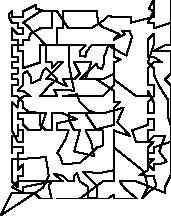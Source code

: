 unitsize(0.001cm);
// 72158
draw((200,400)--(300,400));
draw((300,400)--(600,400));
draw((600,400)--(700,300));
draw((700,300)--(800,300));
draw((800,300)--(900,300));
draw((900,300)--(850,520));
draw((850,520)--(900,600));
draw((900,600)--(400,500));
draw((400,500)--(400,400));
draw((400,400)--(200,500));
draw((200,500)--(300,600));
draw((300,600)--(400,600));
draw((400,600)--(700,600));
draw((700,600)--(800,600));
draw((800,600)--(1000,600));
draw((1000,600)--(1100,600));
draw((1100,600)--(939,740));
draw((939,740)--(1100,700));
draw((1100,700)--(1200,600));
draw((1200,600)--(1300,600));
draw((1300,600)--(1300,700));
draw((1300,700)--(1350,750));
draw((1350,750)--(1400,600));
draw((1400,600)--(1550,500));
draw((1550,500)--(1550,300));
draw((1550,300)--(1710,310));
draw((1710,310)--(1710,510));
draw((1710,510)--(1450,770));
draw((1450,770)--(1750,750));
draw((1750,750)--(2000,800));
draw((2000,800)--(2000,1000));
draw((2000,1000)--(2000,1200));
draw((2000,1200)--(2500,800));
draw((2500,800)--(2550,710));
draw((2550,710)--(2600,500));
draw((2600,500)--(2500,300));
draw((2500,300)--(2600,400));
draw((2600,400)--(2750,520));
draw((2750,520)--(2700,700));
draw((2700,700)--(2450,710));
draw((2450,710)--(2600,800));
draw((2600,800)--(2600,1200));
draw((2600,1200)--(2700,1300));
draw((2700,1300)--(2390,1300));
draw((2390,1300)--(2320,1500));
draw((2320,1500)--(2600,1600));
draw((2600,1600)--(2600,1700));
draw((2600,1700)--(2700,1700));
draw((2700,1700)--(2700,1600));
draw((2700,1600)--(2700,1500));
draw((2700,1500)--(2600,1500));
draw((2600,1500)--(2600,1400));
draw((2600,1400)--(2600,1300));
draw((2600,1300)--(2700,1400));
draw((2700,1400)--(2900,1400));
draw((2900,1400)--(2800,1130));
draw((2800,1130)--(2930,950));
draw((2930,950)--(2800,900));
draw((2800,900)--(2700,900));
draw((2700,900)--(2700,800));
draw((2700,800)--(2600,900));
draw((2600,900)--(2700,1000));
draw((2700,1000)--(2600,1000));
draw((2600,1000)--(2600,1100));
draw((2600,1100)--(2700,1100));
draw((2700,1100)--(2700,1200));
draw((2700,1200)--(3000,1300));
draw((3000,1300)--(3000,1500));
draw((3000,1500)--(3000,1600));
draw((3000,1600)--(2950,1750));
draw((2950,1750)--(2950,2050));
draw((2950,2050)--(2850,2200));
draw((2850,2200)--(2760,2360));
draw((2760,2360)--(2700,2500));
draw((2700,2500)--(2700,2600));
draw((2700,2600)--(2600,2700));
draw((2600,2700)--(2700,3000));
draw((2700,3000)--(2700,3100));
draw((2700,3100)--(2700,3200));
draw((2700,3200)--(2600,3100));
draw((2600,3100)--(2600,3000));
draw((2600,3000)--(2600,2900));
draw((2600,2900)--(2600,2800));
draw((2600,2800)--(2700,2800));
draw((2700,2800)--(2850,2700));
draw((2850,2700)--(2700,2700));
draw((2700,2700)--(2600,2600));
draw((2600,2600)--(2600,2500));
draw((2600,2500)--(2600,2400));
draw((2600,2400)--(2600,2300));
draw((2600,2300)--(2700,2300));
draw((2700,2300)--(2700,2200));
draw((2700,2200)--(2700,2100));
draw((2700,2100)--(2600,2000));
draw((2600,2000)--(2600,1900));
draw((2600,1900)--(2600,1800));
draw((2600,1800)--(2700,1800));
draw((2700,1800)--(2700,1900));
draw((2700,1900)--(2700,2000));
draw((2700,2000)--(2600,2200));
draw((2600,2200)--(2600,2100));
draw((2600,2100)--(2400,2100));
draw((2400,2100)--(2000,2400));
draw((2000,2400)--(2000,2500));
draw((2000,2500)--(1800,2400));
draw((1800,2400)--(1400,2400));
draw((1400,2400)--(1690,2680));
draw((1690,2680)--(1720,2610));
draw((1720,2610)--(1790,2580));
draw((1790,2580)--(1829,2700));
draw((1829,2700)--(1829,2800));
draw((1829,2800)--(1900,3000));
draw((1900,3000)--(2220,2820));
draw((2220,2820)--(2320,3150));
draw((2320,3150)--(2280,3250));
draw((2280,3250)--(2150,3250));
draw((2150,3250)--(2200,3200));
draw((2200,3200)--(2000,3100));
draw((2000,3100)--(2050,3150));
draw((2050,3150)--(2100,3200));
draw((2100,3200)--(1790,3330));
draw((1790,3330)--(1720,3409));
draw((1720,3409)--(1700,3600));
draw((1700,3600)--(1600,3600));
draw((1600,3600)--(1500,3600));
draw((1500,3600)--(1400,3600));
draw((1400,3600)--(1300,3600));
draw((1300,3600)--(1200,3600));
draw((1200,3600)--(1100,3600));
draw((1100,3600)--(1100,3300));
draw((1100,3300)--(1000,3300));
draw((1000,3300)--(1000,3000));
draw((1000,3000)--(1300,3000));
draw((1300,3000)--(1400,3000));
draw((1400,3000)--(1500,3000));
draw((1500,3000)--(1400,2900));
draw((1400,2900)--(1400,2820));
draw((1400,2820)--(1500,2800));
draw((1500,2800)--(1500,2860));
draw((1500,2860)--(1600,3000));
draw((1600,3000)--(2000,3000));
draw((2000,3000)--(2000,2900));
draw((2000,2900)--(2000,2800));
draw((2000,2800)--(2120,2750));
draw((2120,2750)--(2000,2700));
draw((2000,2700)--(2000,2600));
draw((2000,2600)--(2000,2300));
draw((2000,2300)--(1800,2100));
draw((1800,2100)--(1700,2100));
draw((1700,2100)--(1600,2100));
draw((1600,2100)--(1500,2100));
draw((1500,2100)--(1400,2100));
draw((1400,2100)--(1300,2100));
draw((1300,2100)--(1200,2100));
draw((1200,2100)--(1100,2100));
draw((1100,2100)--(1350,2140));
draw((1350,2140)--(1400,2000));
draw((1400,2000)--(1500,1900));
draw((1500,1900)--(1550,1850));
draw((1550,1850)--(1700,1800));
draw((1700,1800)--(1400,1800));
draw((1400,1800)--(1300,1800));
draw((1300,1800)--(1200,1800));
draw((1200,1800)--(1200,1700));
draw((1200,1700)--(1300,1500));
draw((1300,1500)--(1400,1500));
draw((1400,1500)--(1300,1130));
draw((1300,1130)--(1650,1050));
draw((1650,1050)--(1600,1300));
draw((1600,1300)--(1500,1500));
draw((1500,1500)--(1600,1500));
draw((1600,1500)--(2000,1600));
draw((2000,1600)--(2000,1700));
draw((2000,1700)--(2000,1800));
draw((2000,1800)--(2000,1900));
draw((2000,1900)--(2110,2000));
draw((2110,2000)--(2000,2000));
draw((2000,2000)--(2000,2100));
draw((2000,2100)--(2000,2200));
draw((2000,2200)--(1700,2400));
draw((1700,2400)--(1600,2400));
draw((1600,2400)--(1500,2400));
draw((1500,2400)--(1600,2700));
draw((1600,2700)--(1500,2700));
draw((1500,2700)--(1400,2700));
draw((1400,2700)--(1300,2700));
draw((1300,2700)--(1400,2500));
draw((1400,2500)--(1300,2400));
draw((1300,2400)--(1200,2400));
draw((1200,2400)--(1100,2400));
draw((1100,2400)--(1170,2280));
draw((1170,2280)--(900,2400));
draw((900,2400)--(800,2400));
draw((800,2400)--(1000,2600));
draw((1000,2600)--(1100,2700));
draw((1100,2700)--(1000,2700));
draw((1000,2700)--(910,2600));
draw((910,2600)--(900,2700));
draw((900,2700)--(800,2700));
draw((800,2700)--(800,3000));
draw((800,3000)--(469,3350));
draw((469,3350)--(400,3400));
draw((400,3400)--(469,3450));
draw((469,3450)--(700,3600));
draw((700,3600)--(1000,3600));
draw((1000,3600)--(1200,3300));
draw((1200,3300)--(1300,3300));
draw((1300,3300)--(1400,3300));
draw((1400,3300)--(1500,3300));
draw((1500,3300)--(1600,3300));
draw((1600,3300)--(1829,3450));
draw((1829,3450)--(1900,3520));
draw((1900,3520)--(2000,3500));
draw((2000,3500)--(2300,3500));
draw((2300,3500)--(2300,3400));
draw((2300,3400)--(2700,3500));
draw((2700,3500)--(2700,3700));
draw((2700,3700)--(2700,3800));
draw((2700,3800)--(2620,3650));
draw((2620,3650)--(2700,3600));
draw((2700,3600)--(2600,3400));
draw((2600,3400)--(2700,3400));
draw((2700,3400)--(2700,3300));
draw((2700,3300)--(2850,3350));
draw((2850,3350)--(3000,3400));
draw((3000,3400)--(3000,3500));
draw((3000,3500)--(3000,3700));
draw((3000,3700)--(3000,3800));
draw((3000,3800)--(3000,3600));
draw((3000,3600)--(3000,3300));
draw((3000,3300)--(3000,3200));
draw((3000,3200)--(3000,3100));
draw((3000,3100)--(3000,3000));
draw((3000,3000)--(2900,3000));
draw((2900,3000)--(2700,2900));
draw((2700,2900)--(3000,2900));
draw((3000,2900)--(3000,2800));
draw((3000,2800)--(3000,2700));
draw((3000,2700)--(3000,2600));
draw((3000,2600)--(3000,2500));
draw((3000,2500)--(2900,2400));
draw((2900,2400)--(3000,2300));
draw((3000,2300)--(3000,2200));
draw((3000,2200)--(3000,2100));
draw((3000,2100)--(3000,2000));
draw((3000,2000)--(3000,1900));
draw((3000,1900)--(3000,1800));
draw((3000,1800)--(3000,1700));
draw((3000,1700)--(3000,1200));
draw((3000,1200)--(3000,1100));
draw((3000,1100)--(3000,1000));
draw((3000,1000)--(3000,900));
draw((3000,900)--(3000,800));
draw((3000,800)--(3000,700));
draw((3000,700)--(2900,500));
draw((2900,500)--(2900,400));
draw((2900,400)--(2400,600));
draw((2400,600)--(2300,600));
draw((2300,600)--(2200,600));
draw((2200,600)--(2100,600));
draw((2100,600)--(2200,469));
draw((2200,469)--(2400,300));
draw((2400,300)--(2300,300));
draw((2300,300)--(2200,300));
draw((2200,300)--(2100,300));
draw((2100,300)--(2000,300));
draw((2000,300)--(2000,370));
draw((2000,370)--(1900,300));
draw((1900,300)--(1800,300));
draw((1800,300)--(1200,300));
draw((1200,300)--(1000,300));
draw((1000,300)--(1100,300));
draw((1100,300)--(1300,300));
draw((1300,300)--(1400,300));
draw((1400,300)--(1800,600));
draw((1800,600)--(1900,600));
draw((1900,600)--(2000,600));
draw((2000,600)--(2000,900));
draw((2000,900)--(2000,1100));
draw((2000,1100)--(2000,1300));
draw((2000,1300)--(2000,1400));
draw((2000,1400)--(2000,1500));
draw((2000,1500)--(2290,1400));
draw((2290,1400)--(2060,1650));
draw((2060,1650)--(2170,1900));
draw((2170,1900)--(1800,1800));
draw((1800,1800)--(1600,1800));
draw((1600,1800)--(1500,1800));
draw((1500,1800)--(1700,1500));
draw((1700,1500)--(1800,1500));
draw((1800,1500)--(1800,1230));
draw((1800,1230)--(1700,1200));
draw((1700,1200)--(1600,1100));
draw((1600,1100)--(1400,930));
draw((1400,930)--(1100,900));
draw((1100,900)--(1050,1050));
draw((1050,1050)--(1000,1100));
draw((1000,1100)--(1150,1350));
draw((1150,1350)--(1200,1500));
draw((1200,1500)--(1100,1500));
draw((1100,1500)--(1000,1500));
draw((1000,1500)--(1000,1629));
draw((1000,1629)--(1350,1700));
draw((1350,1700)--(1100,1800));
draw((1100,1800)--(1000,1800));
draw((1000,1800)--(900,1800));
draw((900,1800)--(900,1500));
draw((900,1500)--(800,1500));
draw((800,1500)--(700,1600));
draw((700,1600)--(700,1800));
draw((700,1800)--(400,1800));
draw((400,1800)--(300,1800));
draw((300,1800)--(300,1700));
draw((300,1700)--(400,1700));
draw((400,1700)--(400,1600));
draw((400,1600)--(500,1500));
draw((500,1500)--(700,1500));
draw((700,1500)--(800,1800));
draw((800,1800)--(500,1829));
draw((500,1829)--(400,1900));
draw((400,1900)--(400,2000));
draw((400,2000)--(300,2100));
draw((300,2100)--(200,2100));
draw((200,2100)--(200,2200));
draw((200,2200)--(200,2300));
draw((200,2300)--(300,2300));
draw((300,2300)--(300,2400));
draw((300,2400)--(200,2400));
draw((200,2400)--(200,2500));
draw((200,2500)--(300,2500));
draw((300,2500)--(300,2600));
draw((300,2600)--(200,2600));
draw((200,2600)--(200,2700));
draw((200,2700)--(300,2700));
draw((300,2700)--(300,2800));
draw((300,2800)--(200,2800));
draw((200,2800)--(200,2900));
draw((200,2900)--(200,3000));
draw((200,3000)--(300,3000));
draw((300,3000)--(400,3000));
draw((400,3000)--(400,3100));
draw((400,3100)--(500,3100));
draw((500,3100)--(520,3200));
draw((520,3200)--(700,3300));
draw((700,3300)--(800,3300));
draw((800,3300)--(900,3300));
draw((900,3300)--(900,3600));
draw((900,3600)--(800,3600));
draw((800,3600)--(620,3650));
draw((620,3650)--(620,3709));
draw((620,3709)--(400,3600));
draw((400,3600)--(400,3500));
draw((400,3500)--(300,3500));
draw((300,3500)--(200,3500));
draw((200,3500)--(200,3600));
draw((200,3600)--(150,3550));
draw((150,3550)--(150,3500));
draw((150,3500)--(200,3400));
draw((200,3400)--(300,3400));
draw((300,3400)--(300,3300));
draw((300,3300)--(400,3300));
draw((400,3300)--(400,3200));
draw((400,3200)--(300,3200));
draw((300,3200)--(200,3300));
draw((200,3300)--(200,3200));
draw((200,3200)--(200,3100));
draw((200,3100)--(300,3100));
draw((300,3100)--(300,2900));
draw((300,2900)--(400,2900));
draw((400,2900)--(400,2800));
draw((400,2800)--(400,2700));
draw((400,2700)--(400,2600));
draw((400,2600)--(700,2700));
draw((700,2700)--(700,3000));
draw((700,3000)--(900,3000));
draw((900,3000)--(1100,3000));
draw((1100,3000)--(1200,3000));
draw((1200,3000)--(1200,2700));
draw((1200,2700)--(1300,2200));
draw((1300,2200)--(1220,2210));
draw((1220,2210)--(950,2220));
draw((950,2220)--(1000,2100));
draw((1000,2100)--(900,2100));
draw((900,2100)--(800,2100));
draw((800,2100)--(700,2100));
draw((700,2100)--(850,2280));
draw((850,2280)--(1000,2400));
draw((1000,2400)--(800,2600));
draw((800,2600)--(750,2550));
draw((750,2550)--(700,2400));
draw((700,2400)--(540,2330));
draw((540,2330)--(540,2430));
draw((540,2430)--(469,2550));
draw((469,2550)--(400,2500));
draw((400,2500)--(400,2400));
draw((400,2400)--(400,2300));
draw((400,2300)--(300,2200));
draw((300,2200)--(400,2200));
draw((400,2200)--(530,2100));
draw((530,2100)--(400,2100));
draw((400,2100)--(300,2000));
draw((300,2000)--(300,1900));
draw((300,1900)--(200,2000));
draw((200,2000)--(200,1900));
draw((200,1900)--(200,1800));
draw((200,1800)--(200,1700));
draw((200,1700)--(200,1600));
draw((200,1600)--(200,1500));
draw((200,1500)--(300,1300));
draw((300,1300)--(400,1300));
draw((400,1300)--(400,1400));
draw((400,1400)--(400,1500));
draw((400,1500)--(300,1500));
draw((300,1500)--(300,1600));
draw((300,1600)--(300,1400));
draw((300,1400)--(200,1400));
draw((200,1400)--(200,1300));
draw((200,1300)--(200,1100));
draw((200,1100)--(200,1200));
draw((200,1200)--(300,1200));
draw((300,1200)--(400,1200));
draw((400,1200)--(400,1100));
draw((400,1100)--(300,1100));
draw((300,1100)--(300,900));
draw((300,900)--(300,800));
draw((300,800)--(400,900));
draw((400,900)--(400,800));
draw((400,800)--(400,700));
draw((400,700)--(300,700));
draw((300,700)--(300,500));
draw((300,500)--(200,600));
draw((200,600)--(200,700));
draw((200,700)--(200,800));
draw((200,800)--(200,900));
draw((200,900)--(200,1000));
draw((200,1000)--(300,1000));
draw((300,1000)--(400,1000));
draw((400,1000)--(800,1030));
draw((800,1030)--(850,700));
draw((850,700)--(750,490));
draw((750,490)--(0,0));
draw((0,0)--(200,400));

